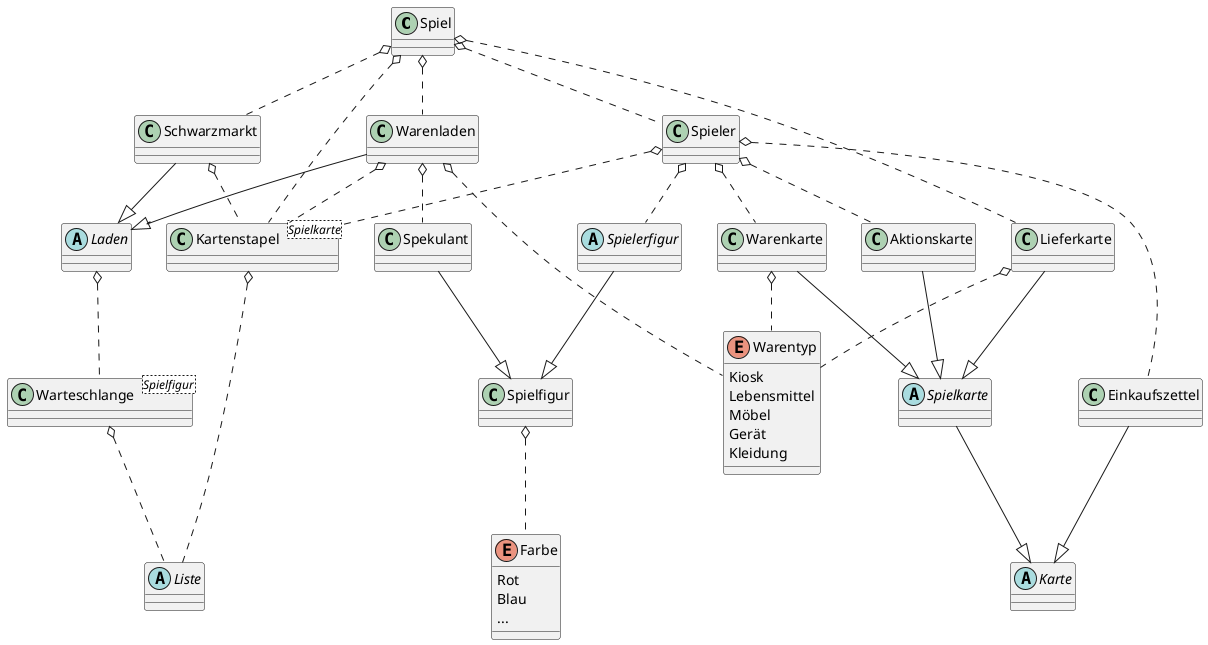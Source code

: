 @startuml
' Einstellungen:
' skinparam dpi 300
' skinparam handwritten true
' skinparam monochrome true
' skinparam linetype polyline
' skinparam linetype ortho
' hide <<myStyle>> stereotype
' skinparam ClassBorderColor<<myStyle>> Black

' Klassen
class Spiel
class Spieler
class Spekulant
abstract class Spielerfigur
class Spielfigur
abstract class Liste
class Kartenstapel<Spielkarte>
class Warteschlange<Spielfigur>
abstract class Karte
abstract class Spielkarte
class Einkaufszettel
class Warenkarte
class Lieferkarte
class Aktionskarte
abstract class Laden
class Warenladen
class Schwarzmarkt

enum Warentyp
enum Farbe

enum Warentyp {
    Kiosk
    Lebensmittel
    Möbel
    Gerät
    Kleidung
}
enum Farbe {
    Rot
    Blau
    ...
}

' Klassen-Beziehungen
Spiel o.. Spieler
Spieler o.. Spielerfigur

Spekulant --|> Spielfigur
Spielerfigur --|> Spielfigur

Kartenstapel o.. Liste
Warteschlange o.. Liste

Einkaufszettel --|> Karte
Spielkarte --|> Karte
Warenkarte --|> Spielkarte
Lieferkarte --|> Spielkarte
Aktionskarte --|> Spielkarte

Schwarzmarkt --|> Laden
Warenladen --|> Laden
Warenladen o.. Spekulant

Warenkarte o.. Warentyp
Lieferkarte o.. Warentyp

Spieler o.. Einkaufszettel
Spieler o.. Aktionskarte
Spieler o.. Warenkarte

Spiel o.. Lieferkarte
Spiel o.. Warenladen
Spiel o.. Schwarzmarkt

Warenladen o.. Warentyp

Laden o.. Warteschlange

Spielfigur o.. Farbe

Spiel o.. Kartenstapel
Spieler o.. Kartenstapel
Warenladen o.. Kartenstapel
Schwarzmarkt o.. Kartenstapel

' Spielerfigur --> Spieler
' Spekulant --> Schwarzmarkt
@enduml